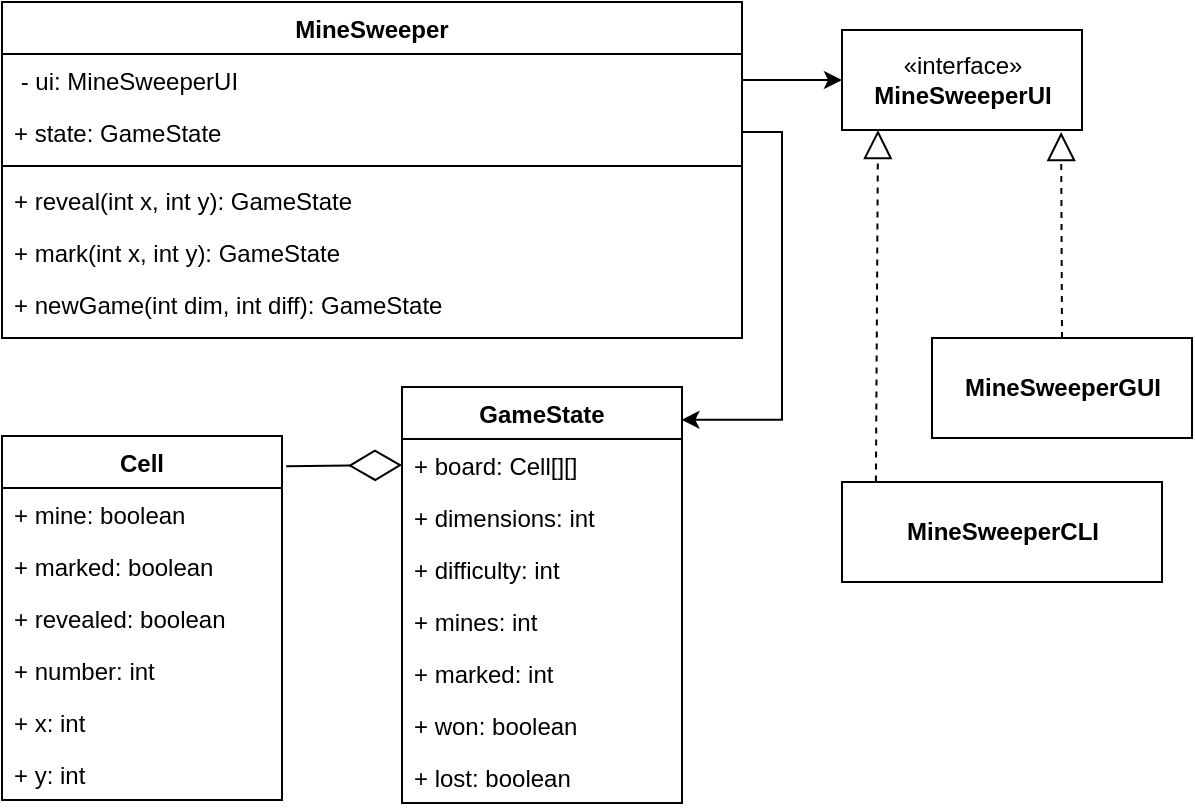 <mxfile version="13.0.9" type="device"><diagram id="_jWcSGQf4a_v3ilH2a-H" name="Page-1"><mxGraphModel dx="1422" dy="736" grid="1" gridSize="10" guides="1" tooltips="1" connect="1" arrows="1" fold="1" page="1" pageScale="1" pageWidth="827" pageHeight="1169" math="0" shadow="0"><root><mxCell id="0"/><mxCell id="1" parent="0"/><mxCell id="P55-bwk9CbL3GnsySoat-1" value="MineSweeper&#xA;" style="swimlane;fontStyle=1;align=center;verticalAlign=top;childLayout=stackLayout;horizontal=1;startSize=26;horizontalStack=0;resizeParent=1;resizeParentMax=0;resizeLast=0;collapsible=1;marginBottom=0;" parent="1" vertex="1"><mxGeometry x="20" y="20" width="370" height="168" as="geometry"><mxRectangle x="180" y="182" width="150" height="26" as="alternateBounds"/></mxGeometry></mxCell><mxCell id="P55-bwk9CbL3GnsySoat-59" value=" - ui: MineSweeperUI" style="text;strokeColor=none;fillColor=none;align=left;verticalAlign=top;spacingLeft=4;spacingRight=4;overflow=hidden;rotatable=0;points=[[0,0.5],[1,0.5]];portConstraint=eastwest;" parent="P55-bwk9CbL3GnsySoat-1" vertex="1"><mxGeometry y="26" width="370" height="26" as="geometry"/></mxCell><mxCell id="P55-bwk9CbL3GnsySoat-2" value="+ state: GameState&#xA;" style="text;strokeColor=none;fillColor=none;align=left;verticalAlign=top;spacingLeft=4;spacingRight=4;overflow=hidden;rotatable=0;points=[[0,0.5],[1,0.5]];portConstraint=eastwest;" parent="P55-bwk9CbL3GnsySoat-1" vertex="1"><mxGeometry y="52" width="370" height="26" as="geometry"/></mxCell><mxCell id="P55-bwk9CbL3GnsySoat-3" value="" style="line;strokeWidth=1;fillColor=none;align=left;verticalAlign=middle;spacingTop=-1;spacingLeft=3;spacingRight=3;rotatable=0;labelPosition=right;points=[];portConstraint=eastwest;" parent="P55-bwk9CbL3GnsySoat-1" vertex="1"><mxGeometry y="78" width="370" height="8" as="geometry"/></mxCell><mxCell id="P55-bwk9CbL3GnsySoat-4" value="+ reveal(int x, int y): GameState" style="text;strokeColor=none;fillColor=none;align=left;verticalAlign=top;spacingLeft=4;spacingRight=4;overflow=hidden;rotatable=0;points=[[0,0.5],[1,0.5]];portConstraint=eastwest;" parent="P55-bwk9CbL3GnsySoat-1" vertex="1"><mxGeometry y="86" width="370" height="26" as="geometry"/></mxCell><mxCell id="P55-bwk9CbL3GnsySoat-34" value="+ mark(int x, int y): GameState" style="text;strokeColor=none;fillColor=none;align=left;verticalAlign=top;spacingLeft=4;spacingRight=4;overflow=hidden;rotatable=0;points=[[0,0.5],[1,0.5]];portConstraint=eastwest;" parent="P55-bwk9CbL3GnsySoat-1" vertex="1"><mxGeometry y="112" width="370" height="26" as="geometry"/></mxCell><mxCell id="P55-bwk9CbL3GnsySoat-17" value="+ newGame(int dim, int diff): GameState" style="text;strokeColor=none;fillColor=none;align=left;verticalAlign=top;spacingLeft=4;spacingRight=4;overflow=hidden;rotatable=0;points=[[0,0.5],[1,0.5]];portConstraint=eastwest;" parent="P55-bwk9CbL3GnsySoat-1" vertex="1"><mxGeometry y="138" width="370" height="30" as="geometry"/></mxCell><mxCell id="P55-bwk9CbL3GnsySoat-5" value="GameState" style="swimlane;fontStyle=1;childLayout=stackLayout;horizontal=1;startSize=26;fillColor=none;horizontalStack=0;resizeParent=1;resizeParentMax=0;resizeLast=0;collapsible=1;marginBottom=0;" parent="1" vertex="1"><mxGeometry x="220" y="212.5" width="140" height="208" as="geometry"/></mxCell><mxCell id="P55-bwk9CbL3GnsySoat-6" value="+ board: Cell[][]" style="text;strokeColor=none;fillColor=none;align=left;verticalAlign=top;spacingLeft=4;spacingRight=4;overflow=hidden;rotatable=0;points=[[0,0.5],[1,0.5]];portConstraint=eastwest;" parent="P55-bwk9CbL3GnsySoat-5" vertex="1"><mxGeometry y="26" width="140" height="26" as="geometry"/></mxCell><mxCell id="P55-bwk9CbL3GnsySoat-20" value="+ dimensions: int" style="text;strokeColor=none;fillColor=none;align=left;verticalAlign=top;spacingLeft=4;spacingRight=4;overflow=hidden;rotatable=0;points=[[0,0.5],[1,0.5]];portConstraint=eastwest;" parent="P55-bwk9CbL3GnsySoat-5" vertex="1"><mxGeometry y="52" width="140" height="26" as="geometry"/></mxCell><mxCell id="P55-bwk9CbL3GnsySoat-21" value="+ difficulty: int" style="text;strokeColor=none;fillColor=none;align=left;verticalAlign=top;spacingLeft=4;spacingRight=4;overflow=hidden;rotatable=0;points=[[0,0.5],[1,0.5]];portConstraint=eastwest;" parent="P55-bwk9CbL3GnsySoat-5" vertex="1"><mxGeometry y="78" width="140" height="26" as="geometry"/></mxCell><mxCell id="P55-bwk9CbL3GnsySoat-7" value="+ mines: int" style="text;strokeColor=none;fillColor=none;align=left;verticalAlign=top;spacingLeft=4;spacingRight=4;overflow=hidden;rotatable=0;points=[[0,0.5],[1,0.5]];portConstraint=eastwest;" parent="P55-bwk9CbL3GnsySoat-5" vertex="1"><mxGeometry y="104" width="140" height="26" as="geometry"/></mxCell><mxCell id="P55-bwk9CbL3GnsySoat-8" value="+ marked: int" style="text;strokeColor=none;fillColor=none;align=left;verticalAlign=top;spacingLeft=4;spacingRight=4;overflow=hidden;rotatable=0;points=[[0,0.5],[1,0.5]];portConstraint=eastwest;" parent="P55-bwk9CbL3GnsySoat-5" vertex="1"><mxGeometry y="130" width="140" height="26" as="geometry"/></mxCell><mxCell id="P55-bwk9CbL3GnsySoat-18" value="+ won: boolean" style="text;strokeColor=none;fillColor=none;align=left;verticalAlign=top;spacingLeft=4;spacingRight=4;overflow=hidden;rotatable=0;points=[[0,0.5],[1,0.5]];portConstraint=eastwest;" parent="P55-bwk9CbL3GnsySoat-5" vertex="1"><mxGeometry y="156" width="140" height="26" as="geometry"/></mxCell><mxCell id="P55-bwk9CbL3GnsySoat-19" value="+ lost: boolean" style="text;strokeColor=none;fillColor=none;align=left;verticalAlign=top;spacingLeft=4;spacingRight=4;overflow=hidden;rotatable=0;points=[[0,0.5],[1,0.5]];portConstraint=eastwest;" parent="P55-bwk9CbL3GnsySoat-5" vertex="1"><mxGeometry y="182" width="140" height="26" as="geometry"/></mxCell><mxCell id="P55-bwk9CbL3GnsySoat-26" value="Cell" style="swimlane;fontStyle=1;childLayout=stackLayout;horizontal=1;startSize=26;fillColor=none;horizontalStack=0;resizeParent=1;resizeParentMax=0;resizeLast=0;collapsible=1;marginBottom=0;" parent="1" vertex="1"><mxGeometry x="20" y="237" width="140" height="182" as="geometry"/></mxCell><mxCell id="P55-bwk9CbL3GnsySoat-27" value="+ mine: boolean" style="text;strokeColor=none;fillColor=none;align=left;verticalAlign=top;spacingLeft=4;spacingRight=4;overflow=hidden;rotatable=0;points=[[0,0.5],[1,0.5]];portConstraint=eastwest;" parent="P55-bwk9CbL3GnsySoat-26" vertex="1"><mxGeometry y="26" width="140" height="26" as="geometry"/></mxCell><mxCell id="P55-bwk9CbL3GnsySoat-28" value="+ marked: boolean" style="text;strokeColor=none;fillColor=none;align=left;verticalAlign=top;spacingLeft=4;spacingRight=4;overflow=hidden;rotatable=0;points=[[0,0.5],[1,0.5]];portConstraint=eastwest;" parent="P55-bwk9CbL3GnsySoat-26" vertex="1"><mxGeometry y="52" width="140" height="26" as="geometry"/></mxCell><mxCell id="P55-bwk9CbL3GnsySoat-29" value="+ revealed: boolean" style="text;strokeColor=none;fillColor=none;align=left;verticalAlign=top;spacingLeft=4;spacingRight=4;overflow=hidden;rotatable=0;points=[[0,0.5],[1,0.5]];portConstraint=eastwest;" parent="P55-bwk9CbL3GnsySoat-26" vertex="1"><mxGeometry y="78" width="140" height="26" as="geometry"/></mxCell><mxCell id="P55-bwk9CbL3GnsySoat-30" value="+ number: int" style="text;strokeColor=none;fillColor=none;align=left;verticalAlign=top;spacingLeft=4;spacingRight=4;overflow=hidden;rotatable=0;points=[[0,0.5],[1,0.5]];portConstraint=eastwest;" parent="P55-bwk9CbL3GnsySoat-26" vertex="1"><mxGeometry y="104" width="140" height="26" as="geometry"/></mxCell><mxCell id="P55-bwk9CbL3GnsySoat-31" value="+ x: int" style="text;strokeColor=none;fillColor=none;align=left;verticalAlign=top;spacingLeft=4;spacingRight=4;overflow=hidden;rotatable=0;points=[[0,0.5],[1,0.5]];portConstraint=eastwest;" parent="P55-bwk9CbL3GnsySoat-26" vertex="1"><mxGeometry y="130" width="140" height="26" as="geometry"/></mxCell><mxCell id="P55-bwk9CbL3GnsySoat-32" value="+ y: int" style="text;strokeColor=none;fillColor=none;align=left;verticalAlign=top;spacingLeft=4;spacingRight=4;overflow=hidden;rotatable=0;points=[[0,0.5],[1,0.5]];portConstraint=eastwest;" parent="P55-bwk9CbL3GnsySoat-26" vertex="1"><mxGeometry y="156" width="140" height="26" as="geometry"/></mxCell><mxCell id="P55-bwk9CbL3GnsySoat-43" value="«interface»&lt;br&gt;&lt;b&gt;MineSweeperUI&lt;/b&gt;" style="html=1;" parent="1" vertex="1"><mxGeometry x="440" y="34" width="120" height="50" as="geometry"/></mxCell><mxCell id="P55-bwk9CbL3GnsySoat-50" style="edgeStyle=orthogonalEdgeStyle;rounded=0;orthogonalLoop=1;jettySize=auto;html=1;entryX=0;entryY=0.5;entryDx=0;entryDy=0;exitX=1;exitY=0.5;exitDx=0;exitDy=0;" parent="1" source="P55-bwk9CbL3GnsySoat-59" target="P55-bwk9CbL3GnsySoat-43" edge="1"><mxGeometry relative="1" as="geometry"><mxPoint x="285" y="45" as="sourcePoint"/></mxGeometry></mxCell><mxCell id="P55-bwk9CbL3GnsySoat-52" style="edgeStyle=orthogonalEdgeStyle;rounded=0;orthogonalLoop=1;jettySize=auto;html=1;entryX=0.998;entryY=0.079;entryDx=0;entryDy=0;entryPerimeter=0;" parent="1" source="P55-bwk9CbL3GnsySoat-2" target="P55-bwk9CbL3GnsySoat-5" edge="1"><mxGeometry relative="1" as="geometry"><mxPoint x="515" y="380" as="targetPoint"/></mxGeometry></mxCell><mxCell id="P55-bwk9CbL3GnsySoat-53" value="" style="endArrow=diamondThin;endFill=0;endSize=24;html=1;entryX=0;entryY=0.5;entryDx=0;entryDy=0;exitX=1.015;exitY=0.083;exitDx=0;exitDy=0;exitPerimeter=0;" parent="1" source="P55-bwk9CbL3GnsySoat-26" target="P55-bwk9CbL3GnsySoat-6" edge="1"><mxGeometry width="160" relative="1" as="geometry"><mxPoint x="95" y="690" as="sourcePoint"/><mxPoint x="255" y="690" as="targetPoint"/></mxGeometry></mxCell><mxCell id="P55-bwk9CbL3GnsySoat-54" value="&lt;div&gt;&lt;b&gt;MineSweeperCLI&lt;/b&gt;&lt;/div&gt;" style="html=1;" parent="1" vertex="1"><mxGeometry x="440" y="260" width="160" height="50" as="geometry"/></mxCell><mxCell id="P55-bwk9CbL3GnsySoat-55" value="&lt;div&gt;&lt;b&gt;MineSweeperGUI&lt;/b&gt;&lt;/div&gt;" style="html=1;" parent="1" vertex="1"><mxGeometry x="485" y="188" width="130" height="50" as="geometry"/></mxCell><mxCell id="P55-bwk9CbL3GnsySoat-56" value="" style="endArrow=block;dashed=1;endFill=0;endSize=12;html=1;exitX=0.106;exitY=-0.006;exitDx=0;exitDy=0;entryX=0.15;entryY=1;entryDx=0;entryDy=0;exitPerimeter=0;entryPerimeter=0;" parent="1" source="P55-bwk9CbL3GnsySoat-54" target="P55-bwk9CbL3GnsySoat-43" edge="1"><mxGeometry width="160" relative="1" as="geometry"><mxPoint x="350" y="200" as="sourcePoint"/><mxPoint x="510" y="200" as="targetPoint"/></mxGeometry></mxCell><mxCell id="P55-bwk9CbL3GnsySoat-57" value="" style="endArrow=block;dashed=1;endFill=0;endSize=12;html=1;entryX=0.913;entryY=1.02;entryDx=0;entryDy=0;exitX=0.5;exitY=0;exitDx=0;exitDy=0;entryPerimeter=0;" parent="1" source="P55-bwk9CbL3GnsySoat-55" target="P55-bwk9CbL3GnsySoat-43" edge="1"><mxGeometry width="160" relative="1" as="geometry"><mxPoint x="310" y="250" as="sourcePoint"/><mxPoint x="470" y="250" as="targetPoint"/></mxGeometry></mxCell></root></mxGraphModel></diagram></mxfile>
